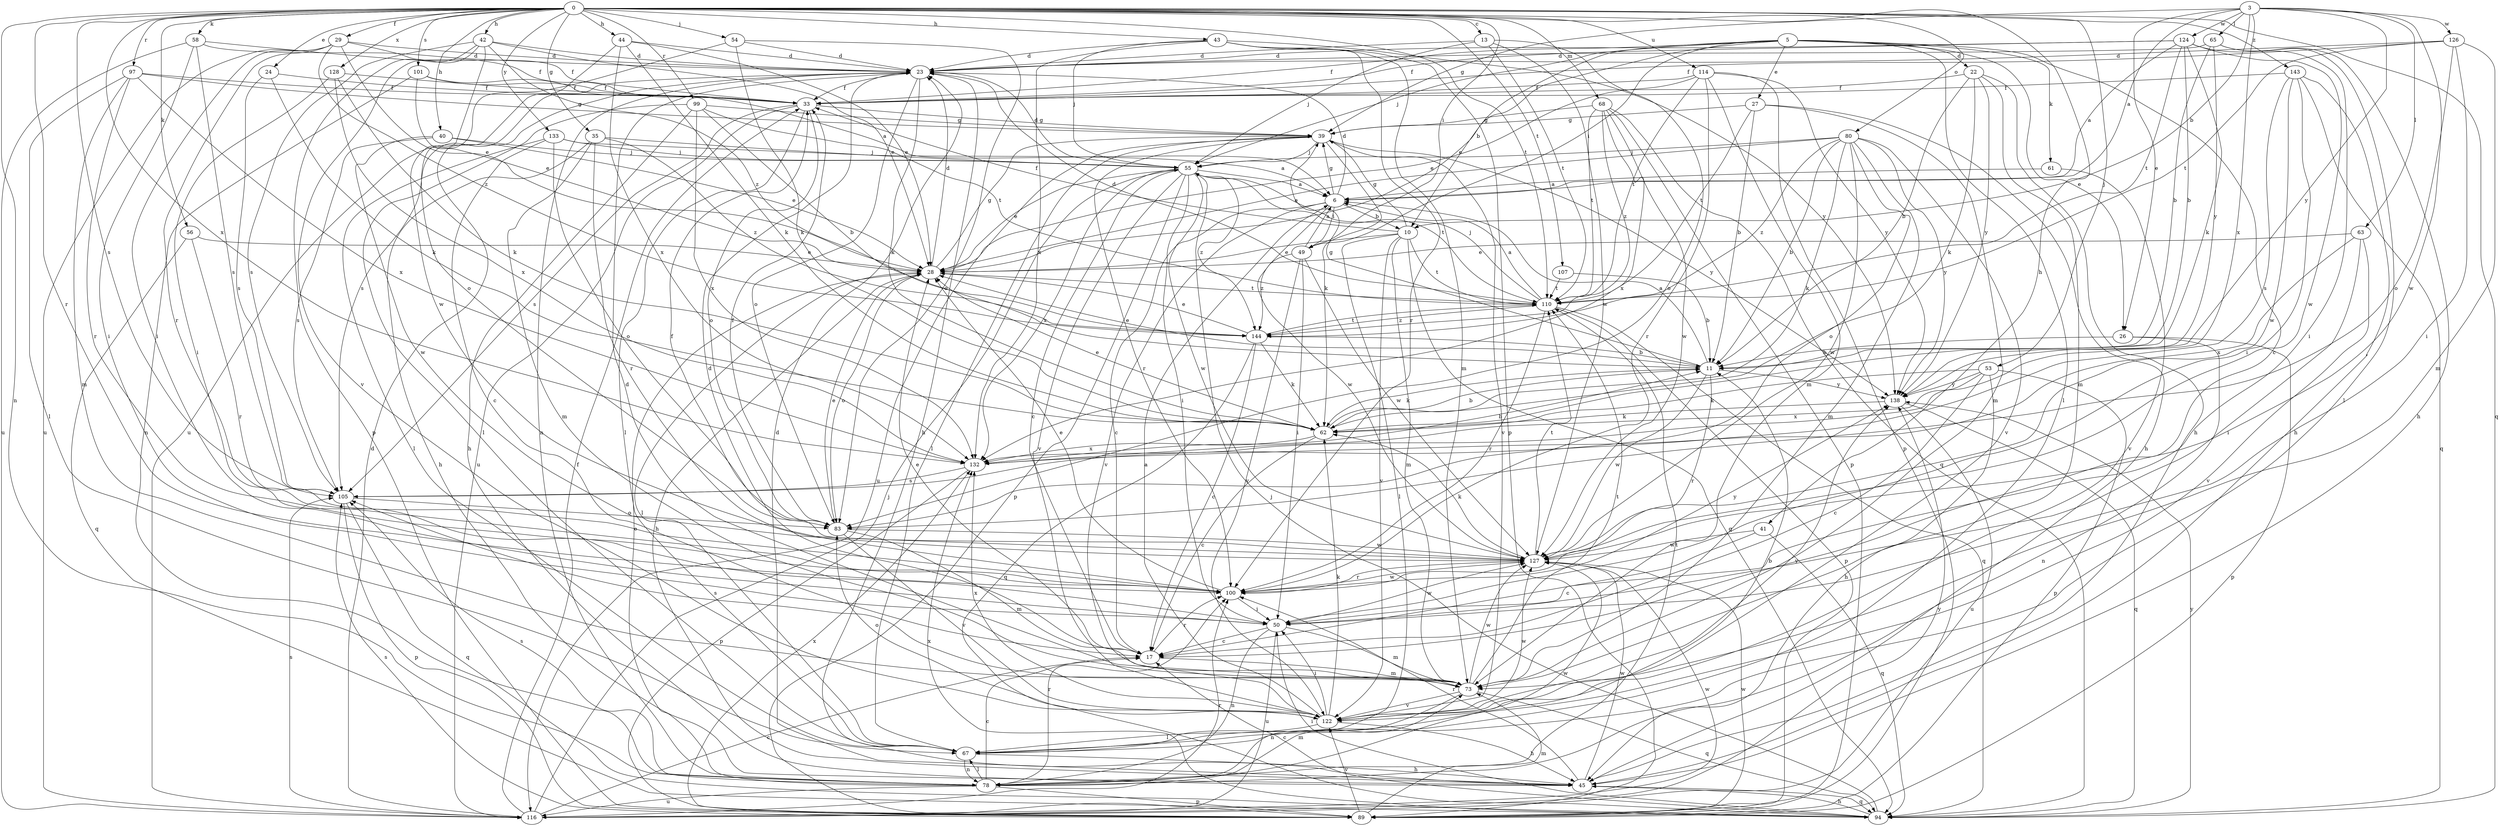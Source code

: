 strict digraph  {
0;
3;
5;
6;
10;
11;
13;
17;
22;
23;
24;
26;
27;
28;
29;
33;
35;
39;
40;
41;
42;
43;
44;
45;
49;
50;
53;
54;
55;
56;
58;
61;
62;
63;
65;
67;
68;
73;
78;
80;
83;
89;
94;
97;
99;
100;
101;
105;
107;
110;
114;
116;
122;
124;
126;
127;
128;
132;
133;
138;
143;
144;
0 -> 13  [label=c];
0 -> 24  [label=e];
0 -> 29  [label=f];
0 -> 35  [label=g];
0 -> 40  [label=h];
0 -> 41  [label=h];
0 -> 42  [label=h];
0 -> 43  [label=h];
0 -> 44  [label=h];
0 -> 49  [label=i];
0 -> 53  [label=j];
0 -> 54  [label=j];
0 -> 56  [label=k];
0 -> 58  [label=k];
0 -> 68  [label=m];
0 -> 78  [label=n];
0 -> 80  [label=o];
0 -> 94  [label=q];
0 -> 97  [label=r];
0 -> 99  [label=r];
0 -> 100  [label=r];
0 -> 101  [label=s];
0 -> 105  [label=s];
0 -> 107  [label=t];
0 -> 110  [label=t];
0 -> 114  [label=u];
0 -> 128  [label=x];
0 -> 132  [label=x];
0 -> 133  [label=y];
0 -> 143  [label=z];
3 -> 6  [label=a];
3 -> 10  [label=b];
3 -> 26  [label=e];
3 -> 39  [label=g];
3 -> 63  [label=l];
3 -> 65  [label=l];
3 -> 124  [label=w];
3 -> 126  [label=w];
3 -> 127  [label=w];
3 -> 132  [label=x];
3 -> 138  [label=y];
5 -> 10  [label=b];
5 -> 17  [label=c];
5 -> 22  [label=d];
5 -> 26  [label=e];
5 -> 27  [label=e];
5 -> 28  [label=e];
5 -> 33  [label=f];
5 -> 49  [label=i];
5 -> 55  [label=j];
5 -> 61  [label=k];
5 -> 67  [label=l];
6 -> 10  [label=b];
6 -> 17  [label=c];
6 -> 23  [label=d];
6 -> 39  [label=g];
6 -> 49  [label=i];
6 -> 122  [label=v];
6 -> 127  [label=w];
10 -> 28  [label=e];
10 -> 33  [label=f];
10 -> 39  [label=g];
10 -> 67  [label=l];
10 -> 73  [label=m];
10 -> 94  [label=q];
10 -> 110  [label=t];
10 -> 122  [label=v];
11 -> 6  [label=a];
11 -> 28  [label=e];
11 -> 39  [label=g];
11 -> 62  [label=k];
11 -> 100  [label=r];
11 -> 127  [label=w];
11 -> 138  [label=y];
13 -> 23  [label=d];
13 -> 55  [label=j];
13 -> 83  [label=o];
13 -> 110  [label=t];
13 -> 127  [label=w];
17 -> 23  [label=d];
17 -> 28  [label=e];
17 -> 73  [label=m];
17 -> 100  [label=r];
22 -> 11  [label=b];
22 -> 33  [label=f];
22 -> 45  [label=h];
22 -> 62  [label=k];
22 -> 73  [label=m];
22 -> 138  [label=y];
23 -> 33  [label=f];
23 -> 45  [label=h];
23 -> 62  [label=k];
23 -> 78  [label=n];
23 -> 83  [label=o];
23 -> 105  [label=s];
24 -> 33  [label=f];
24 -> 62  [label=k];
24 -> 105  [label=s];
26 -> 11  [label=b];
26 -> 78  [label=n];
26 -> 89  [label=p];
27 -> 11  [label=b];
27 -> 39  [label=g];
27 -> 45  [label=h];
27 -> 73  [label=m];
27 -> 110  [label=t];
28 -> 23  [label=d];
28 -> 39  [label=g];
28 -> 45  [label=h];
28 -> 67  [label=l];
28 -> 83  [label=o];
28 -> 110  [label=t];
29 -> 23  [label=d];
29 -> 28  [label=e];
29 -> 33  [label=f];
29 -> 50  [label=i];
29 -> 100  [label=r];
29 -> 116  [label=u];
29 -> 144  [label=z];
33 -> 39  [label=g];
33 -> 67  [label=l];
33 -> 83  [label=o];
33 -> 105  [label=s];
33 -> 116  [label=u];
35 -> 45  [label=h];
35 -> 55  [label=j];
35 -> 73  [label=m];
35 -> 100  [label=r];
35 -> 144  [label=z];
39 -> 55  [label=j];
39 -> 62  [label=k];
39 -> 67  [label=l];
39 -> 100  [label=r];
39 -> 116  [label=u];
39 -> 122  [label=v];
39 -> 138  [label=y];
40 -> 28  [label=e];
40 -> 55  [label=j];
40 -> 105  [label=s];
40 -> 127  [label=w];
41 -> 17  [label=c];
41 -> 94  [label=q];
41 -> 127  [label=w];
42 -> 23  [label=d];
42 -> 28  [label=e];
42 -> 89  [label=p];
42 -> 105  [label=s];
42 -> 122  [label=v];
42 -> 127  [label=w];
42 -> 144  [label=z];
43 -> 23  [label=d];
43 -> 55  [label=j];
43 -> 73  [label=m];
43 -> 89  [label=p];
43 -> 100  [label=r];
43 -> 132  [label=x];
43 -> 138  [label=y];
44 -> 23  [label=d];
44 -> 28  [label=e];
44 -> 62  [label=k];
44 -> 83  [label=o];
44 -> 132  [label=x];
45 -> 23  [label=d];
45 -> 94  [label=q];
45 -> 100  [label=r];
45 -> 127  [label=w];
49 -> 6  [label=a];
49 -> 50  [label=i];
49 -> 122  [label=v];
49 -> 127  [label=w];
49 -> 144  [label=z];
50 -> 17  [label=c];
50 -> 73  [label=m];
50 -> 78  [label=n];
50 -> 116  [label=u];
50 -> 127  [label=w];
53 -> 17  [label=c];
53 -> 45  [label=h];
53 -> 62  [label=k];
53 -> 89  [label=p];
53 -> 132  [label=x];
53 -> 138  [label=y];
54 -> 23  [label=d];
54 -> 62  [label=k];
54 -> 83  [label=o];
54 -> 116  [label=u];
55 -> 6  [label=a];
55 -> 17  [label=c];
55 -> 23  [label=d];
55 -> 28  [label=e];
55 -> 50  [label=i];
55 -> 89  [label=p];
55 -> 110  [label=t];
55 -> 122  [label=v];
55 -> 127  [label=w];
55 -> 132  [label=x];
55 -> 144  [label=z];
56 -> 28  [label=e];
56 -> 94  [label=q];
56 -> 100  [label=r];
58 -> 23  [label=d];
58 -> 33  [label=f];
58 -> 50  [label=i];
58 -> 105  [label=s];
58 -> 116  [label=u];
61 -> 6  [label=a];
61 -> 122  [label=v];
62 -> 11  [label=b];
62 -> 17  [label=c];
62 -> 28  [label=e];
62 -> 132  [label=x];
63 -> 28  [label=e];
63 -> 50  [label=i];
63 -> 122  [label=v];
63 -> 132  [label=x];
65 -> 11  [label=b];
65 -> 23  [label=d];
65 -> 45  [label=h];
65 -> 67  [label=l];
65 -> 138  [label=y];
67 -> 11  [label=b];
67 -> 45  [label=h];
67 -> 78  [label=n];
68 -> 39  [label=g];
68 -> 89  [label=p];
68 -> 94  [label=q];
68 -> 110  [label=t];
68 -> 127  [label=w];
68 -> 132  [label=x];
68 -> 144  [label=z];
73 -> 23  [label=d];
73 -> 78  [label=n];
73 -> 94  [label=q];
73 -> 105  [label=s];
73 -> 110  [label=t];
73 -> 122  [label=v];
73 -> 127  [label=w];
78 -> 17  [label=c];
78 -> 28  [label=e];
78 -> 67  [label=l];
78 -> 73  [label=m];
78 -> 89  [label=p];
78 -> 100  [label=r];
78 -> 105  [label=s];
78 -> 110  [label=t];
78 -> 116  [label=u];
78 -> 127  [label=w];
80 -> 11  [label=b];
80 -> 28  [label=e];
80 -> 55  [label=j];
80 -> 62  [label=k];
80 -> 73  [label=m];
80 -> 83  [label=o];
80 -> 122  [label=v];
80 -> 127  [label=w];
80 -> 138  [label=y];
80 -> 144  [label=z];
83 -> 28  [label=e];
83 -> 33  [label=f];
83 -> 73  [label=m];
83 -> 122  [label=v];
83 -> 127  [label=w];
89 -> 73  [label=m];
89 -> 105  [label=s];
89 -> 122  [label=v];
89 -> 127  [label=w];
89 -> 132  [label=x];
94 -> 17  [label=c];
94 -> 45  [label=h];
94 -> 50  [label=i];
94 -> 55  [label=j];
94 -> 132  [label=x];
94 -> 138  [label=y];
97 -> 33  [label=f];
97 -> 39  [label=g];
97 -> 67  [label=l];
97 -> 73  [label=m];
97 -> 100  [label=r];
97 -> 132  [label=x];
99 -> 11  [label=b];
99 -> 39  [label=g];
99 -> 45  [label=h];
99 -> 67  [label=l];
99 -> 110  [label=t];
99 -> 132  [label=x];
100 -> 28  [label=e];
100 -> 50  [label=i];
100 -> 127  [label=w];
100 -> 138  [label=y];
101 -> 6  [label=a];
101 -> 28  [label=e];
101 -> 33  [label=f];
101 -> 78  [label=n];
105 -> 83  [label=o];
105 -> 89  [label=p];
105 -> 94  [label=q];
107 -> 11  [label=b];
107 -> 110  [label=t];
110 -> 6  [label=a];
110 -> 23  [label=d];
110 -> 55  [label=j];
110 -> 89  [label=p];
110 -> 94  [label=q];
110 -> 100  [label=r];
110 -> 144  [label=z];
114 -> 28  [label=e];
114 -> 33  [label=f];
114 -> 73  [label=m];
114 -> 89  [label=p];
114 -> 100  [label=r];
114 -> 110  [label=t];
114 -> 138  [label=y];
116 -> 17  [label=c];
116 -> 23  [label=d];
116 -> 33  [label=f];
116 -> 55  [label=j];
116 -> 100  [label=r];
116 -> 105  [label=s];
116 -> 127  [label=w];
116 -> 138  [label=y];
122 -> 6  [label=a];
122 -> 45  [label=h];
122 -> 50  [label=i];
122 -> 62  [label=k];
122 -> 67  [label=l];
122 -> 83  [label=o];
122 -> 127  [label=w];
122 -> 132  [label=x];
122 -> 138  [label=y];
124 -> 6  [label=a];
124 -> 11  [label=b];
124 -> 23  [label=d];
124 -> 33  [label=f];
124 -> 50  [label=i];
124 -> 62  [label=k];
124 -> 110  [label=t];
124 -> 127  [label=w];
126 -> 23  [label=d];
126 -> 33  [label=f];
126 -> 50  [label=i];
126 -> 73  [label=m];
126 -> 83  [label=o];
126 -> 110  [label=t];
127 -> 33  [label=f];
127 -> 62  [label=k];
127 -> 100  [label=r];
127 -> 110  [label=t];
128 -> 33  [label=f];
128 -> 50  [label=i];
128 -> 62  [label=k];
128 -> 132  [label=x];
132 -> 11  [label=b];
132 -> 89  [label=p];
132 -> 105  [label=s];
133 -> 6  [label=a];
133 -> 17  [label=c];
133 -> 55  [label=j];
133 -> 67  [label=l];
133 -> 83  [label=o];
138 -> 62  [label=k];
138 -> 94  [label=q];
138 -> 116  [label=u];
143 -> 33  [label=f];
143 -> 45  [label=h];
143 -> 50  [label=i];
143 -> 94  [label=q];
143 -> 105  [label=s];
143 -> 127  [label=w];
144 -> 11  [label=b];
144 -> 17  [label=c];
144 -> 28  [label=e];
144 -> 62  [label=k];
144 -> 94  [label=q];
144 -> 110  [label=t];
}
